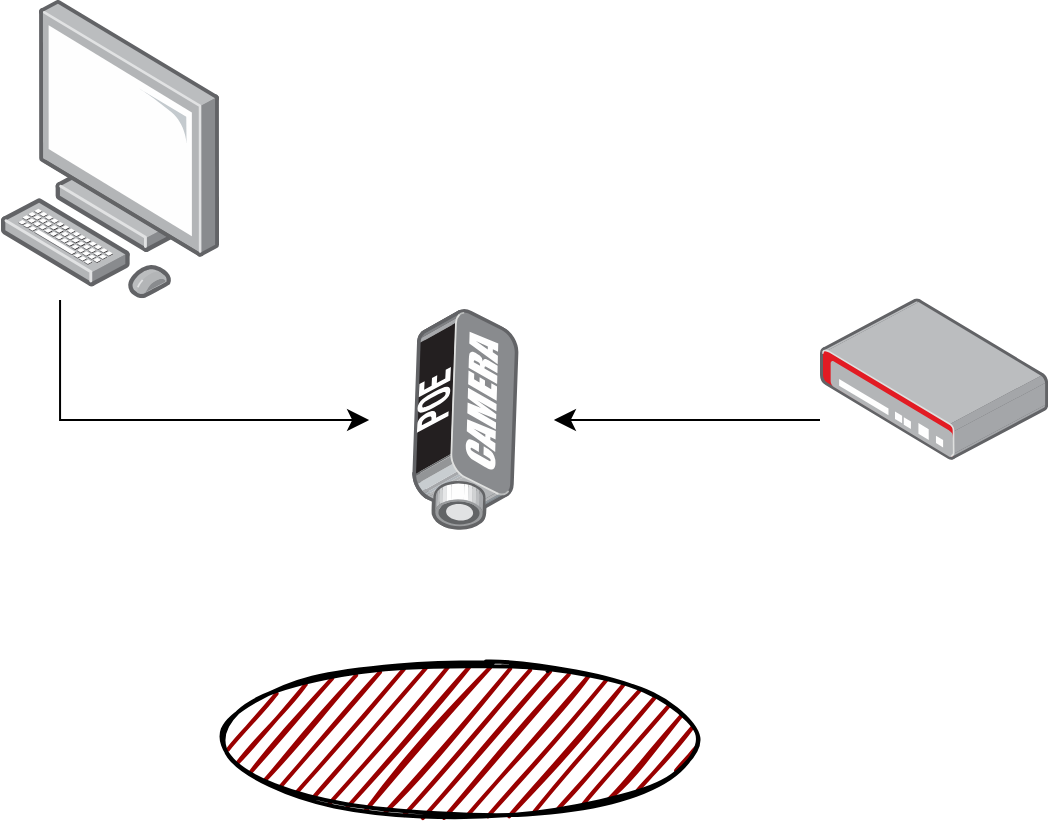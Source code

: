 <mxfile version="22.1.16" type="github">
  <diagram name="第 1 页" id="JL845sWL3D5khFoLJUMt">
    <mxGraphModel dx="1313" dy="663" grid="1" gridSize="10" guides="1" tooltips="1" connect="1" arrows="1" fold="1" page="1" pageScale="1" pageWidth="827" pageHeight="1169" math="0" shadow="0">
      <root>
        <mxCell id="0" />
        <mxCell id="1" parent="0" />
        <mxCell id="WgOFhhhxymoH--bNk3-i-22" value="" style="image;points=[];aspect=fixed;html=1;align=center;shadow=0;dashed=0;image=img/lib/allied_telesis/computer_and_terminals/Personal_Computer.svg;" parent="1" vertex="1">
          <mxGeometry x="90" y="100" width="110" height="149.07" as="geometry" />
        </mxCell>
        <mxCell id="6s3JD9lfDenYaqYjMPkz-3" value="" style="edgeStyle=elbowEdgeStyle;elbow=vertical;endArrow=classic;html=1;curved=0;rounded=0;endSize=8;startSize=8;exitX=0.273;exitY=1.006;exitDx=0;exitDy=0;exitPerimeter=0;" edge="1" parent="1" source="WgOFhhhxymoH--bNk3-i-22" target="6s3JD9lfDenYaqYjMPkz-7">
          <mxGeometry width="50" height="50" relative="1" as="geometry">
            <mxPoint x="200" y="290" as="sourcePoint" />
            <mxPoint x="230" y="350" as="targetPoint" />
            <Array as="points">
              <mxPoint x="120" y="310" />
            </Array>
          </mxGeometry>
        </mxCell>
        <mxCell id="6s3JD9lfDenYaqYjMPkz-4" value="" style="ellipse;whiteSpace=wrap;html=1;strokeWidth=2;fillWeight=2;hachureGap=8;fillColor=#990000;fillStyle=dots;sketch=1;" vertex="1" parent="1">
          <mxGeometry x="198.63" y="430" width="244.25" height="80" as="geometry" />
        </mxCell>
        <mxCell id="6s3JD9lfDenYaqYjMPkz-7" value="" style="image;points=[];aspect=fixed;html=1;align=center;shadow=0;dashed=0;image=img/lib/allied_telesis/security/POE_DVS_Camera.svg;rotation=-60;" vertex="1" parent="1">
          <mxGeometry x="270" y="270" width="101.5" height="80" as="geometry" />
        </mxCell>
        <mxCell id="6s3JD9lfDenYaqYjMPkz-9" value="" style="image;points=[];aspect=fixed;html=1;align=center;shadow=0;dashed=0;image=img/lib/allied_telesis/security/Router_VPN.svg;" vertex="1" parent="1">
          <mxGeometry x="500" y="249.07" width="114.04" height="80.93" as="geometry" />
        </mxCell>
        <mxCell id="6s3JD9lfDenYaqYjMPkz-10" value="" style="edgeStyle=elbowEdgeStyle;elbow=horizontal;endArrow=classic;html=1;curved=0;rounded=0;endSize=8;startSize=8;exitX=0;exitY=0.753;exitDx=0;exitDy=0;exitPerimeter=0;" edge="1" parent="1" source="6s3JD9lfDenYaqYjMPkz-9" target="6s3JD9lfDenYaqYjMPkz-7">
          <mxGeometry width="50" height="50" relative="1" as="geometry">
            <mxPoint x="413.5" y="380" as="sourcePoint" />
            <mxPoint x="463.5" y="330" as="targetPoint" />
          </mxGeometry>
        </mxCell>
      </root>
    </mxGraphModel>
  </diagram>
</mxfile>

